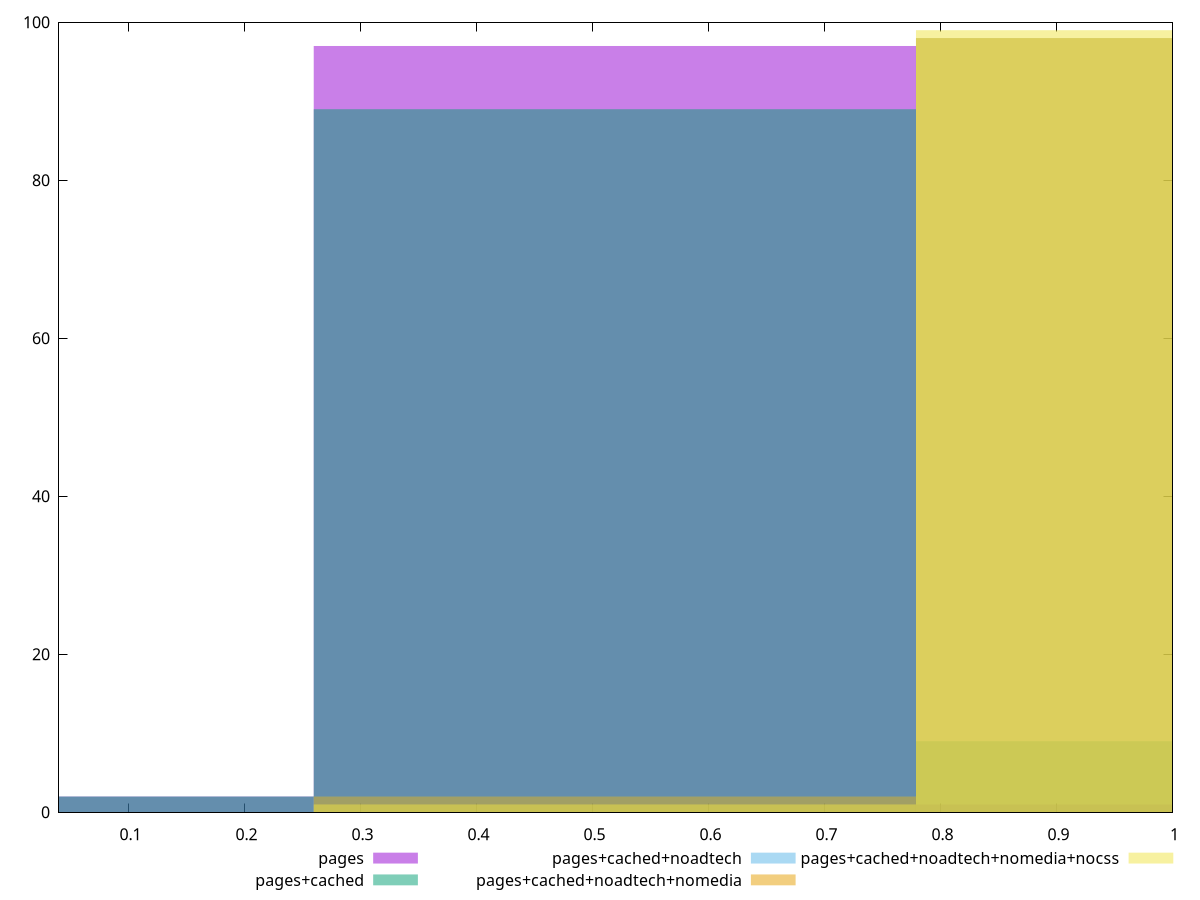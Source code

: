 reset

$pages <<EOF
0 2
0.519235032658568 97
1.038470065317136 1
EOF

$pagesCached <<EOF
0 2
0.519235032658568 89
1.038470065317136 9
EOF

$pagesCachedNoadtech <<EOF
0.519235032658568 2
1.038470065317136 98
EOF

$pagesCachedNoadtechNomedia <<EOF
0.519235032658568 2
1.038470065317136 98
EOF

$pagesCachedNoadtechNomediaNocss <<EOF
0.519235032658568 1
1.038470065317136 99
EOF

set key outside below
set boxwidth 0.519235032658568
set xrange [0.04:1]
set yrange [0:100]
set trange [0:100]
set style fill transparent solid 0.5 noborder
set terminal svg size 640, 530 enhanced background rgb 'white'
set output "report_00017_2021-02-10T15-08-03.406Z/speed-index/comparison/histogram/all_score.svg"

plot $pages title "pages" with boxes, \
     $pagesCached title "pages+cached" with boxes, \
     $pagesCachedNoadtech title "pages+cached+noadtech" with boxes, \
     $pagesCachedNoadtechNomedia title "pages+cached+noadtech+nomedia" with boxes, \
     $pagesCachedNoadtechNomediaNocss title "pages+cached+noadtech+nomedia+nocss" with boxes

reset
